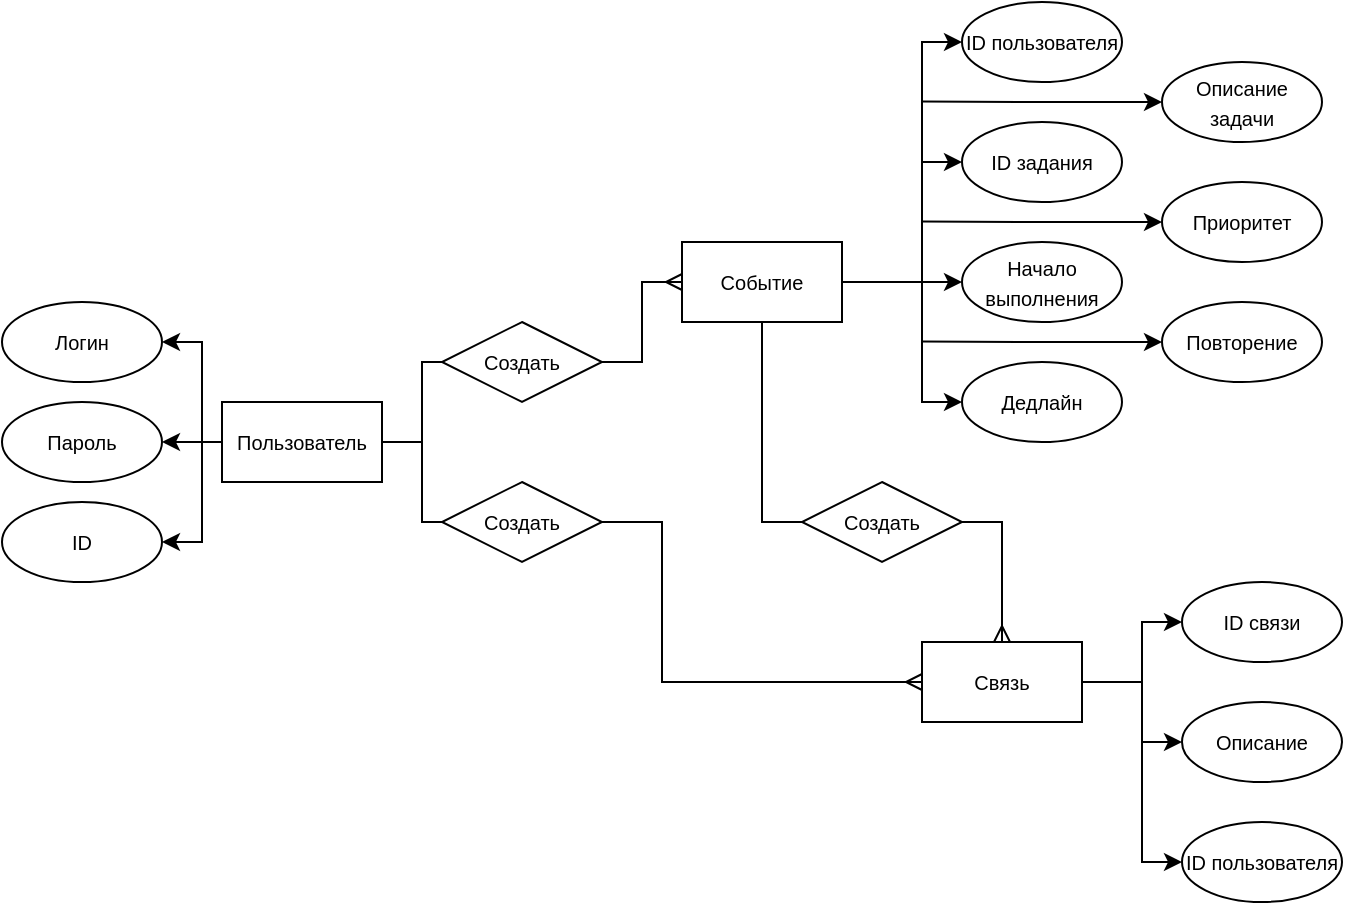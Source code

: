 <mxfile version="17.4.5" type="device"><diagram id="NT91uEavpYelVuCfzWYJ" name="Page-1"><mxGraphModel dx="1152" dy="637" grid="0" gridSize="10" guides="1" tooltips="1" connect="1" arrows="1" fold="1" page="1" pageScale="1" pageWidth="827" pageHeight="1169" math="0" shadow="0"><root><mxCell id="0"/><mxCell id="1" parent="0"/><mxCell id="p5PawwwzKsqqejS9ygo6-52" style="edgeStyle=orthogonalEdgeStyle;rounded=0;orthogonalLoop=1;jettySize=auto;html=1;exitX=0;exitY=0.5;exitDx=0;exitDy=0;fontSize=10;startArrow=classic;startFill=1;endArrow=none;endFill=0;" edge="1" parent="1" source="p5PawwwzKsqqejS9ygo6-7"><mxGeometry relative="1" as="geometry"><mxPoint x="480" y="159.81" as="targetPoint"/></mxGeometry></mxCell><mxCell id="p5PawwwzKsqqejS9ygo6-7" value="&lt;font style=&quot;font-size: 10px&quot;&gt;ID задания&lt;/font&gt;" style="ellipse;whiteSpace=wrap;html=1;" vertex="1" parent="1"><mxGeometry x="500" y="140" width="80" height="40" as="geometry"/></mxCell><mxCell id="p5PawwwzKsqqejS9ygo6-51" style="edgeStyle=orthogonalEdgeStyle;rounded=0;orthogonalLoop=1;jettySize=auto;html=1;exitX=0;exitY=0.5;exitDx=0;exitDy=0;entryX=0;entryY=0.5;entryDx=0;entryDy=0;fontSize=10;startArrow=classic;startFill=1;endArrow=classic;endFill=1;" edge="1" parent="1" source="p5PawwwzKsqqejS9ygo6-9" target="p5PawwwzKsqqejS9ygo6-33"><mxGeometry relative="1" as="geometry"/></mxCell><mxCell id="p5PawwwzKsqqejS9ygo6-9" value="&lt;span style=&quot;font-size: 10px&quot;&gt;Дедлайн&lt;/span&gt;" style="ellipse;whiteSpace=wrap;html=1;" vertex="1" parent="1"><mxGeometry x="500" y="260" width="80" height="40" as="geometry"/></mxCell><mxCell id="p5PawwwzKsqqejS9ygo6-27" style="edgeStyle=orthogonalEdgeStyle;rounded=0;orthogonalLoop=1;jettySize=auto;html=1;exitX=1;exitY=0.5;exitDx=0;exitDy=0;fontSize=10;endArrow=none;endFill=0;" edge="1" parent="1" source="p5PawwwzKsqqejS9ygo6-19" target="p5PawwwzKsqqejS9ygo6-25"><mxGeometry relative="1" as="geometry"/></mxCell><mxCell id="p5PawwwzKsqqejS9ygo6-59" style="edgeStyle=orthogonalEdgeStyle;rounded=0;orthogonalLoop=1;jettySize=auto;html=1;exitX=0;exitY=0.5;exitDx=0;exitDy=0;entryX=1;entryY=0.5;entryDx=0;entryDy=0;fontSize=10;startArrow=none;startFill=0;endArrow=classic;endFill=1;" edge="1" parent="1" source="p5PawwwzKsqqejS9ygo6-19" target="p5PawwwzKsqqejS9ygo6-22"><mxGeometry relative="1" as="geometry"/></mxCell><mxCell id="p5PawwwzKsqqejS9ygo6-19" value="Пользователь" style="rounded=0;whiteSpace=wrap;html=1;fontSize=10;fillColor=none;gradientColor=none;" vertex="1" parent="1"><mxGeometry x="130" y="280" width="80" height="40" as="geometry"/></mxCell><mxCell id="p5PawwwzKsqqejS9ygo6-22" value="&lt;font style=&quot;font-size: 10px&quot;&gt;Пароль&lt;/font&gt;" style="ellipse;whiteSpace=wrap;html=1;" vertex="1" parent="1"><mxGeometry x="20" y="280" width="80" height="40" as="geometry"/></mxCell><mxCell id="p5PawwwzKsqqejS9ygo6-60" style="edgeStyle=orthogonalEdgeStyle;rounded=0;orthogonalLoop=1;jettySize=auto;html=1;exitX=1;exitY=0.5;exitDx=0;exitDy=0;entryX=0;entryY=0.5;entryDx=0;entryDy=0;fontSize=10;startArrow=classic;startFill=1;endArrow=none;endFill=0;" edge="1" parent="1" source="p5PawwwzKsqqejS9ygo6-23" target="p5PawwwzKsqqejS9ygo6-19"><mxGeometry relative="1" as="geometry"><Array as="points"><mxPoint x="120" y="250"/><mxPoint x="120" y="300"/></Array></mxGeometry></mxCell><mxCell id="p5PawwwzKsqqejS9ygo6-23" value="&lt;font style=&quot;font-size: 10px&quot;&gt;Логин&lt;br&gt;&lt;/font&gt;" style="ellipse;whiteSpace=wrap;html=1;" vertex="1" parent="1"><mxGeometry x="20" y="230" width="80" height="40" as="geometry"/></mxCell><mxCell id="p5PawwwzKsqqejS9ygo6-61" style="edgeStyle=orthogonalEdgeStyle;rounded=0;orthogonalLoop=1;jettySize=auto;html=1;exitX=1;exitY=0.5;exitDx=0;exitDy=0;entryX=0;entryY=0.5;entryDx=0;entryDy=0;fontSize=10;startArrow=classic;startFill=1;endArrow=none;endFill=0;" edge="1" parent="1" source="p5PawwwzKsqqejS9ygo6-24" target="p5PawwwzKsqqejS9ygo6-19"><mxGeometry relative="1" as="geometry"><Array as="points"><mxPoint x="120" y="350"/><mxPoint x="120" y="300"/></Array></mxGeometry></mxCell><mxCell id="p5PawwwzKsqqejS9ygo6-24" value="&lt;font style=&quot;font-size: 10px&quot;&gt;ID&lt;/font&gt;" style="ellipse;whiteSpace=wrap;html=1;" vertex="1" parent="1"><mxGeometry x="20" y="330" width="80" height="40" as="geometry"/></mxCell><mxCell id="p5PawwwzKsqqejS9ygo6-25" value="Создать" style="rhombus;whiteSpace=wrap;html=1;fontSize=10;fillColor=none;gradientColor=none;" vertex="1" parent="1"><mxGeometry x="240" y="240" width="80" height="40" as="geometry"/></mxCell><mxCell id="p5PawwwzKsqqejS9ygo6-29" style="edgeStyle=orthogonalEdgeStyle;rounded=0;orthogonalLoop=1;jettySize=auto;html=1;exitX=0;exitY=0.5;exitDx=0;exitDy=0;fontSize=10;endArrow=none;endFill=0;" edge="1" parent="1" source="p5PawwwzKsqqejS9ygo6-26"><mxGeometry relative="1" as="geometry"><mxPoint x="230" y="300" as="targetPoint"/><Array as="points"><mxPoint x="230" y="340"/></Array></mxGeometry></mxCell><mxCell id="p5PawwwzKsqqejS9ygo6-26" value="&lt;span&gt;Создать&lt;/span&gt;" style="rhombus;whiteSpace=wrap;html=1;fontSize=10;fillColor=none;gradientColor=none;" vertex="1" parent="1"><mxGeometry x="240" y="320" width="80" height="40" as="geometry"/></mxCell><mxCell id="p5PawwwzKsqqejS9ygo6-39" style="edgeStyle=orthogonalEdgeStyle;rounded=0;orthogonalLoop=1;jettySize=auto;html=1;exitX=0.5;exitY=1;exitDx=0;exitDy=0;entryX=0;entryY=0.5;entryDx=0;entryDy=0;fontSize=10;endArrow=none;endFill=0;" edge="1" parent="1" source="p5PawwwzKsqqejS9ygo6-30" target="p5PawwwzKsqqejS9ygo6-38"><mxGeometry relative="1" as="geometry"/></mxCell><mxCell id="p5PawwwzKsqqejS9ygo6-57" style="edgeStyle=orthogonalEdgeStyle;rounded=0;orthogonalLoop=1;jettySize=auto;html=1;exitX=0;exitY=0.5;exitDx=0;exitDy=0;entryX=1;entryY=0.5;entryDx=0;entryDy=0;fontSize=10;startArrow=ERmany;startFill=0;endArrow=none;endFill=0;" edge="1" parent="1" source="p5PawwwzKsqqejS9ygo6-30" target="p5PawwwzKsqqejS9ygo6-25"><mxGeometry relative="1" as="geometry"/></mxCell><mxCell id="p5PawwwzKsqqejS9ygo6-30" value="Событие" style="rounded=0;whiteSpace=wrap;html=1;fontSize=10;fillColor=none;gradientColor=none;" vertex="1" parent="1"><mxGeometry x="360" y="200" width="80" height="40" as="geometry"/></mxCell><mxCell id="p5PawwwzKsqqejS9ygo6-58" style="edgeStyle=orthogonalEdgeStyle;rounded=0;orthogonalLoop=1;jettySize=auto;html=1;exitX=0;exitY=0.5;exitDx=0;exitDy=0;entryX=1;entryY=0.5;entryDx=0;entryDy=0;fontSize=10;startArrow=ERmany;startFill=0;endArrow=none;endFill=0;" edge="1" parent="1" source="p5PawwwzKsqqejS9ygo6-31" target="p5PawwwzKsqqejS9ygo6-26"><mxGeometry relative="1" as="geometry"><Array as="points"><mxPoint x="350" y="420"/><mxPoint x="350" y="340"/></Array></mxGeometry></mxCell><mxCell id="p5PawwwzKsqqejS9ygo6-31" value="Связь" style="rounded=0;whiteSpace=wrap;html=1;fontSize=10;fillColor=none;gradientColor=none;" vertex="1" parent="1"><mxGeometry x="480" y="400" width="80" height="40" as="geometry"/></mxCell><mxCell id="p5PawwwzKsqqejS9ygo6-50" style="edgeStyle=orthogonalEdgeStyle;rounded=0;orthogonalLoop=1;jettySize=auto;html=1;exitX=0;exitY=0.5;exitDx=0;exitDy=0;entryX=1;entryY=0.5;entryDx=0;entryDy=0;fontSize=10;startArrow=classic;startFill=1;endArrow=none;endFill=0;" edge="1" parent="1" source="p5PawwwzKsqqejS9ygo6-32" target="p5PawwwzKsqqejS9ygo6-30"><mxGeometry relative="1" as="geometry"/></mxCell><mxCell id="p5PawwwzKsqqejS9ygo6-32" value="&lt;font style=&quot;font-size: 10px&quot;&gt;Начало выполнения&lt;/font&gt;" style="ellipse;whiteSpace=wrap;html=1;" vertex="1" parent="1"><mxGeometry x="500" y="200" width="80" height="40" as="geometry"/></mxCell><mxCell id="p5PawwwzKsqqejS9ygo6-33" value="&lt;font style=&quot;font-size: 10px&quot;&gt;ID пользователя&lt;/font&gt;" style="ellipse;whiteSpace=wrap;html=1;" vertex="1" parent="1"><mxGeometry x="500" y="80" width="80" height="40" as="geometry"/></mxCell><mxCell id="p5PawwwzKsqqejS9ygo6-54" style="edgeStyle=orthogonalEdgeStyle;rounded=0;orthogonalLoop=1;jettySize=auto;html=1;exitX=0;exitY=0.5;exitDx=0;exitDy=0;fontSize=10;startArrow=classic;startFill=1;endArrow=none;endFill=0;" edge="1" parent="1" source="p5PawwwzKsqqejS9ygo6-34"><mxGeometry relative="1" as="geometry"><mxPoint x="480" y="249.81" as="targetPoint"/></mxGeometry></mxCell><mxCell id="p5PawwwzKsqqejS9ygo6-34" value="&lt;font style=&quot;font-size: 10px&quot;&gt;Повторение&lt;/font&gt;" style="ellipse;whiteSpace=wrap;html=1;" vertex="1" parent="1"><mxGeometry x="600" y="230" width="80" height="40" as="geometry"/></mxCell><mxCell id="p5PawwwzKsqqejS9ygo6-55" style="edgeStyle=orthogonalEdgeStyle;rounded=0;orthogonalLoop=1;jettySize=auto;html=1;exitX=0;exitY=0.5;exitDx=0;exitDy=0;fontSize=10;startArrow=classic;startFill=1;endArrow=none;endFill=0;" edge="1" parent="1" source="p5PawwwzKsqqejS9ygo6-36"><mxGeometry relative="1" as="geometry"><mxPoint x="480" y="129.81" as="targetPoint"/></mxGeometry></mxCell><mxCell id="p5PawwwzKsqqejS9ygo6-36" value="&lt;font style=&quot;font-size: 10px&quot;&gt;Описание задачи&lt;/font&gt;" style="ellipse;whiteSpace=wrap;html=1;" vertex="1" parent="1"><mxGeometry x="600" y="110" width="80" height="40" as="geometry"/></mxCell><mxCell id="p5PawwwzKsqqejS9ygo6-53" style="edgeStyle=orthogonalEdgeStyle;rounded=0;orthogonalLoop=1;jettySize=auto;html=1;exitX=0;exitY=0.5;exitDx=0;exitDy=0;fontSize=10;startArrow=classic;startFill=1;endArrow=none;endFill=0;" edge="1" parent="1" source="p5PawwwzKsqqejS9ygo6-37"><mxGeometry relative="1" as="geometry"><mxPoint x="480" y="189.81" as="targetPoint"/></mxGeometry></mxCell><mxCell id="p5PawwwzKsqqejS9ygo6-37" value="&lt;font style=&quot;font-size: 10px&quot;&gt;Приоритет&lt;/font&gt;" style="ellipse;whiteSpace=wrap;html=1;" vertex="1" parent="1"><mxGeometry x="600" y="170" width="80" height="40" as="geometry"/></mxCell><mxCell id="p5PawwwzKsqqejS9ygo6-40" style="edgeStyle=orthogonalEdgeStyle;rounded=0;orthogonalLoop=1;jettySize=auto;html=1;exitX=1;exitY=0.5;exitDx=0;exitDy=0;entryX=0.5;entryY=0;entryDx=0;entryDy=0;fontSize=10;endArrow=ERmany;endFill=0;startArrow=none;startFill=0;" edge="1" parent="1" source="p5PawwwzKsqqejS9ygo6-38" target="p5PawwwzKsqqejS9ygo6-31"><mxGeometry relative="1" as="geometry"/></mxCell><mxCell id="p5PawwwzKsqqejS9ygo6-38" value="&lt;span&gt;Создать&lt;/span&gt;" style="rhombus;whiteSpace=wrap;html=1;fontSize=10;fillColor=none;gradientColor=none;" vertex="1" parent="1"><mxGeometry x="420" y="320" width="80" height="40" as="geometry"/></mxCell><mxCell id="p5PawwwzKsqqejS9ygo6-45" style="edgeStyle=orthogonalEdgeStyle;rounded=0;orthogonalLoop=1;jettySize=auto;html=1;exitX=0;exitY=0.5;exitDx=0;exitDy=0;entryX=0;entryY=0.5;entryDx=0;entryDy=0;fontSize=10;startArrow=classic;startFill=1;endArrow=classic;endFill=1;" edge="1" parent="1" source="p5PawwwzKsqqejS9ygo6-41" target="p5PawwwzKsqqejS9ygo6-43"><mxGeometry relative="1" as="geometry"/></mxCell><mxCell id="p5PawwwzKsqqejS9ygo6-41" value="&lt;font style=&quot;font-size: 10px&quot;&gt;ID пользователя&lt;/font&gt;" style="ellipse;whiteSpace=wrap;html=1;" vertex="1" parent="1"><mxGeometry x="610" y="490" width="80" height="40" as="geometry"/></mxCell><mxCell id="p5PawwwzKsqqejS9ygo6-43" value="&lt;font style=&quot;font-size: 10px&quot;&gt;ID связи&lt;/font&gt;" style="ellipse;whiteSpace=wrap;html=1;" vertex="1" parent="1"><mxGeometry x="610" y="370" width="80" height="40" as="geometry"/></mxCell><mxCell id="p5PawwwzKsqqejS9ygo6-48" style="edgeStyle=orthogonalEdgeStyle;rounded=0;orthogonalLoop=1;jettySize=auto;html=1;exitX=0;exitY=0.5;exitDx=0;exitDy=0;entryX=1;entryY=0.5;entryDx=0;entryDy=0;fontSize=10;startArrow=classic;startFill=1;endArrow=none;endFill=0;" edge="1" parent="1" source="p5PawwwzKsqqejS9ygo6-44" target="p5PawwwzKsqqejS9ygo6-31"><mxGeometry relative="1" as="geometry"><Array as="points"><mxPoint x="590" y="450"/><mxPoint x="590" y="420"/></Array></mxGeometry></mxCell><mxCell id="p5PawwwzKsqqejS9ygo6-44" value="&lt;font style=&quot;font-size: 10px&quot;&gt;Описание&lt;/font&gt;" style="ellipse;whiteSpace=wrap;html=1;" vertex="1" parent="1"><mxGeometry x="610" y="430" width="80" height="40" as="geometry"/></mxCell></root></mxGraphModel></diagram></mxfile>